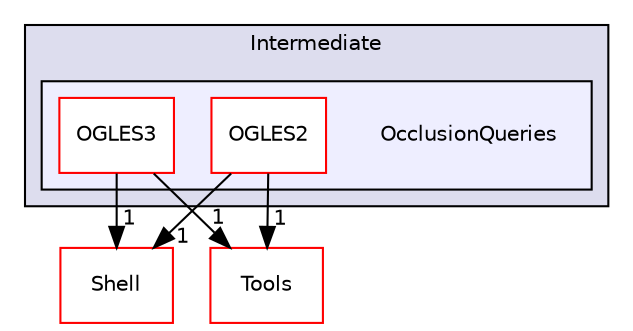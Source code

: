 digraph "PVR/SDK_3.4/Examples/Intermediate/OcclusionQueries" {
  compound=true
  node [ fontsize="10", fontname="Helvetica"];
  edge [ labelfontsize="10", labelfontname="Helvetica"];
  subgraph clusterdir_1fc4701d2c417cbbd376ebdde5d0b37f {
    graph [ bgcolor="#ddddee", pencolor="black", label="Intermediate" fontname="Helvetica", fontsize="10", URL="dir_1fc4701d2c417cbbd376ebdde5d0b37f.html"]
  subgraph clusterdir_c0c5a0b1eb4582b1036530e08a8874a4 {
    graph [ bgcolor="#eeeeff", pencolor="black", label="" URL="dir_c0c5a0b1eb4582b1036530e08a8874a4.html"];
    dir_c0c5a0b1eb4582b1036530e08a8874a4 [shape=plaintext label="OcclusionQueries"];
    dir_14b17680d7002d2b3cc5d227b67456c2 [shape=box label="OGLES2" color="red" fillcolor="white" style="filled" URL="dir_14b17680d7002d2b3cc5d227b67456c2.html"];
    dir_bb7880a8fe4446689d17aee198cf511f [shape=box label="OGLES3" color="red" fillcolor="white" style="filled" URL="dir_bb7880a8fe4446689d17aee198cf511f.html"];
  }
  }
  dir_de41955a66a331b990d60d5323117a97 [shape=box label="Shell" fillcolor="white" style="filled" color="red" URL="dir_de41955a66a331b990d60d5323117a97.html"];
  dir_5222bd6691dac9df766f8a52293393a2 [shape=box label="Tools" fillcolor="white" style="filled" color="red" URL="dir_5222bd6691dac9df766f8a52293393a2.html"];
  dir_bb7880a8fe4446689d17aee198cf511f->dir_de41955a66a331b990d60d5323117a97 [headlabel="1", labeldistance=1.5 headhref="dir_000769_000133.html"];
  dir_bb7880a8fe4446689d17aee198cf511f->dir_5222bd6691dac9df766f8a52293393a2 [headlabel="1", labeldistance=1.5 headhref="dir_000769_001762.html"];
  dir_14b17680d7002d2b3cc5d227b67456c2->dir_de41955a66a331b990d60d5323117a97 [headlabel="1", labeldistance=1.5 headhref="dir_000767_000133.html"];
  dir_14b17680d7002d2b3cc5d227b67456c2->dir_5222bd6691dac9df766f8a52293393a2 [headlabel="1", labeldistance=1.5 headhref="dir_000767_001762.html"];
}
